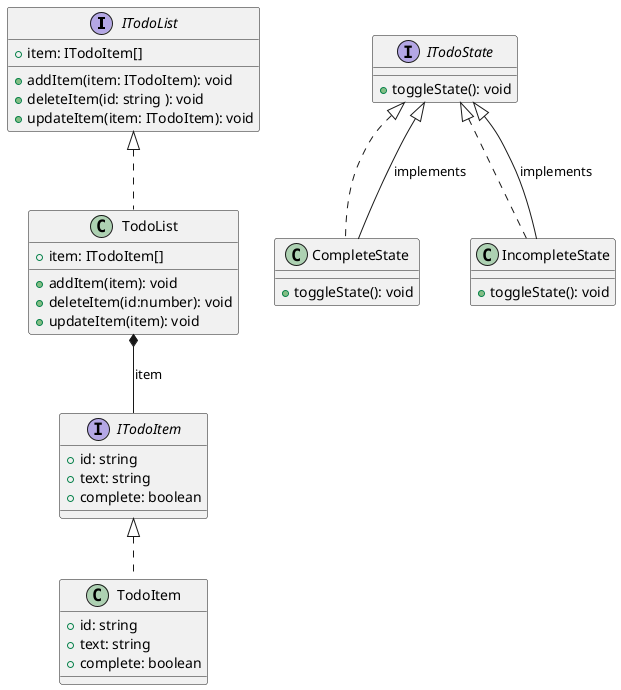 @startuml TodoApp

' インターフェースの定義
interface ITodoList {
    + item: ITodoItem[]
    + addItem(item: ITodoItem): void
    + deleteItem(id: string ): void
    + updateItem(item: ITodoItem): void
}

interface ITodoItem {
    + id: string 
    + text: string
    + complete: boolean
}

interface ITodoState {
    + toggleState(): void
}

' 基本的なクラスの定義
class TodoList implements ITodoList {
    + item: ITodoItem[]
    + addItem(item): void
    + deleteItem(id:number): void
    + updateItem(item): void
}

class TodoItem implements ITodoItem {
    + id: string
    + text: string
    + complete: boolean
}

class CompleteState implements ITodoState {
    + toggleState(): void
}

class IncompleteState implements ITodoState {
    + toggleState(): void
}

' 関係性の定義
CompleteState --|> ITodoState : implements
IncompleteState --|> ITodoState : implements
TodoList *-- ITodoItem : item
@enduml
